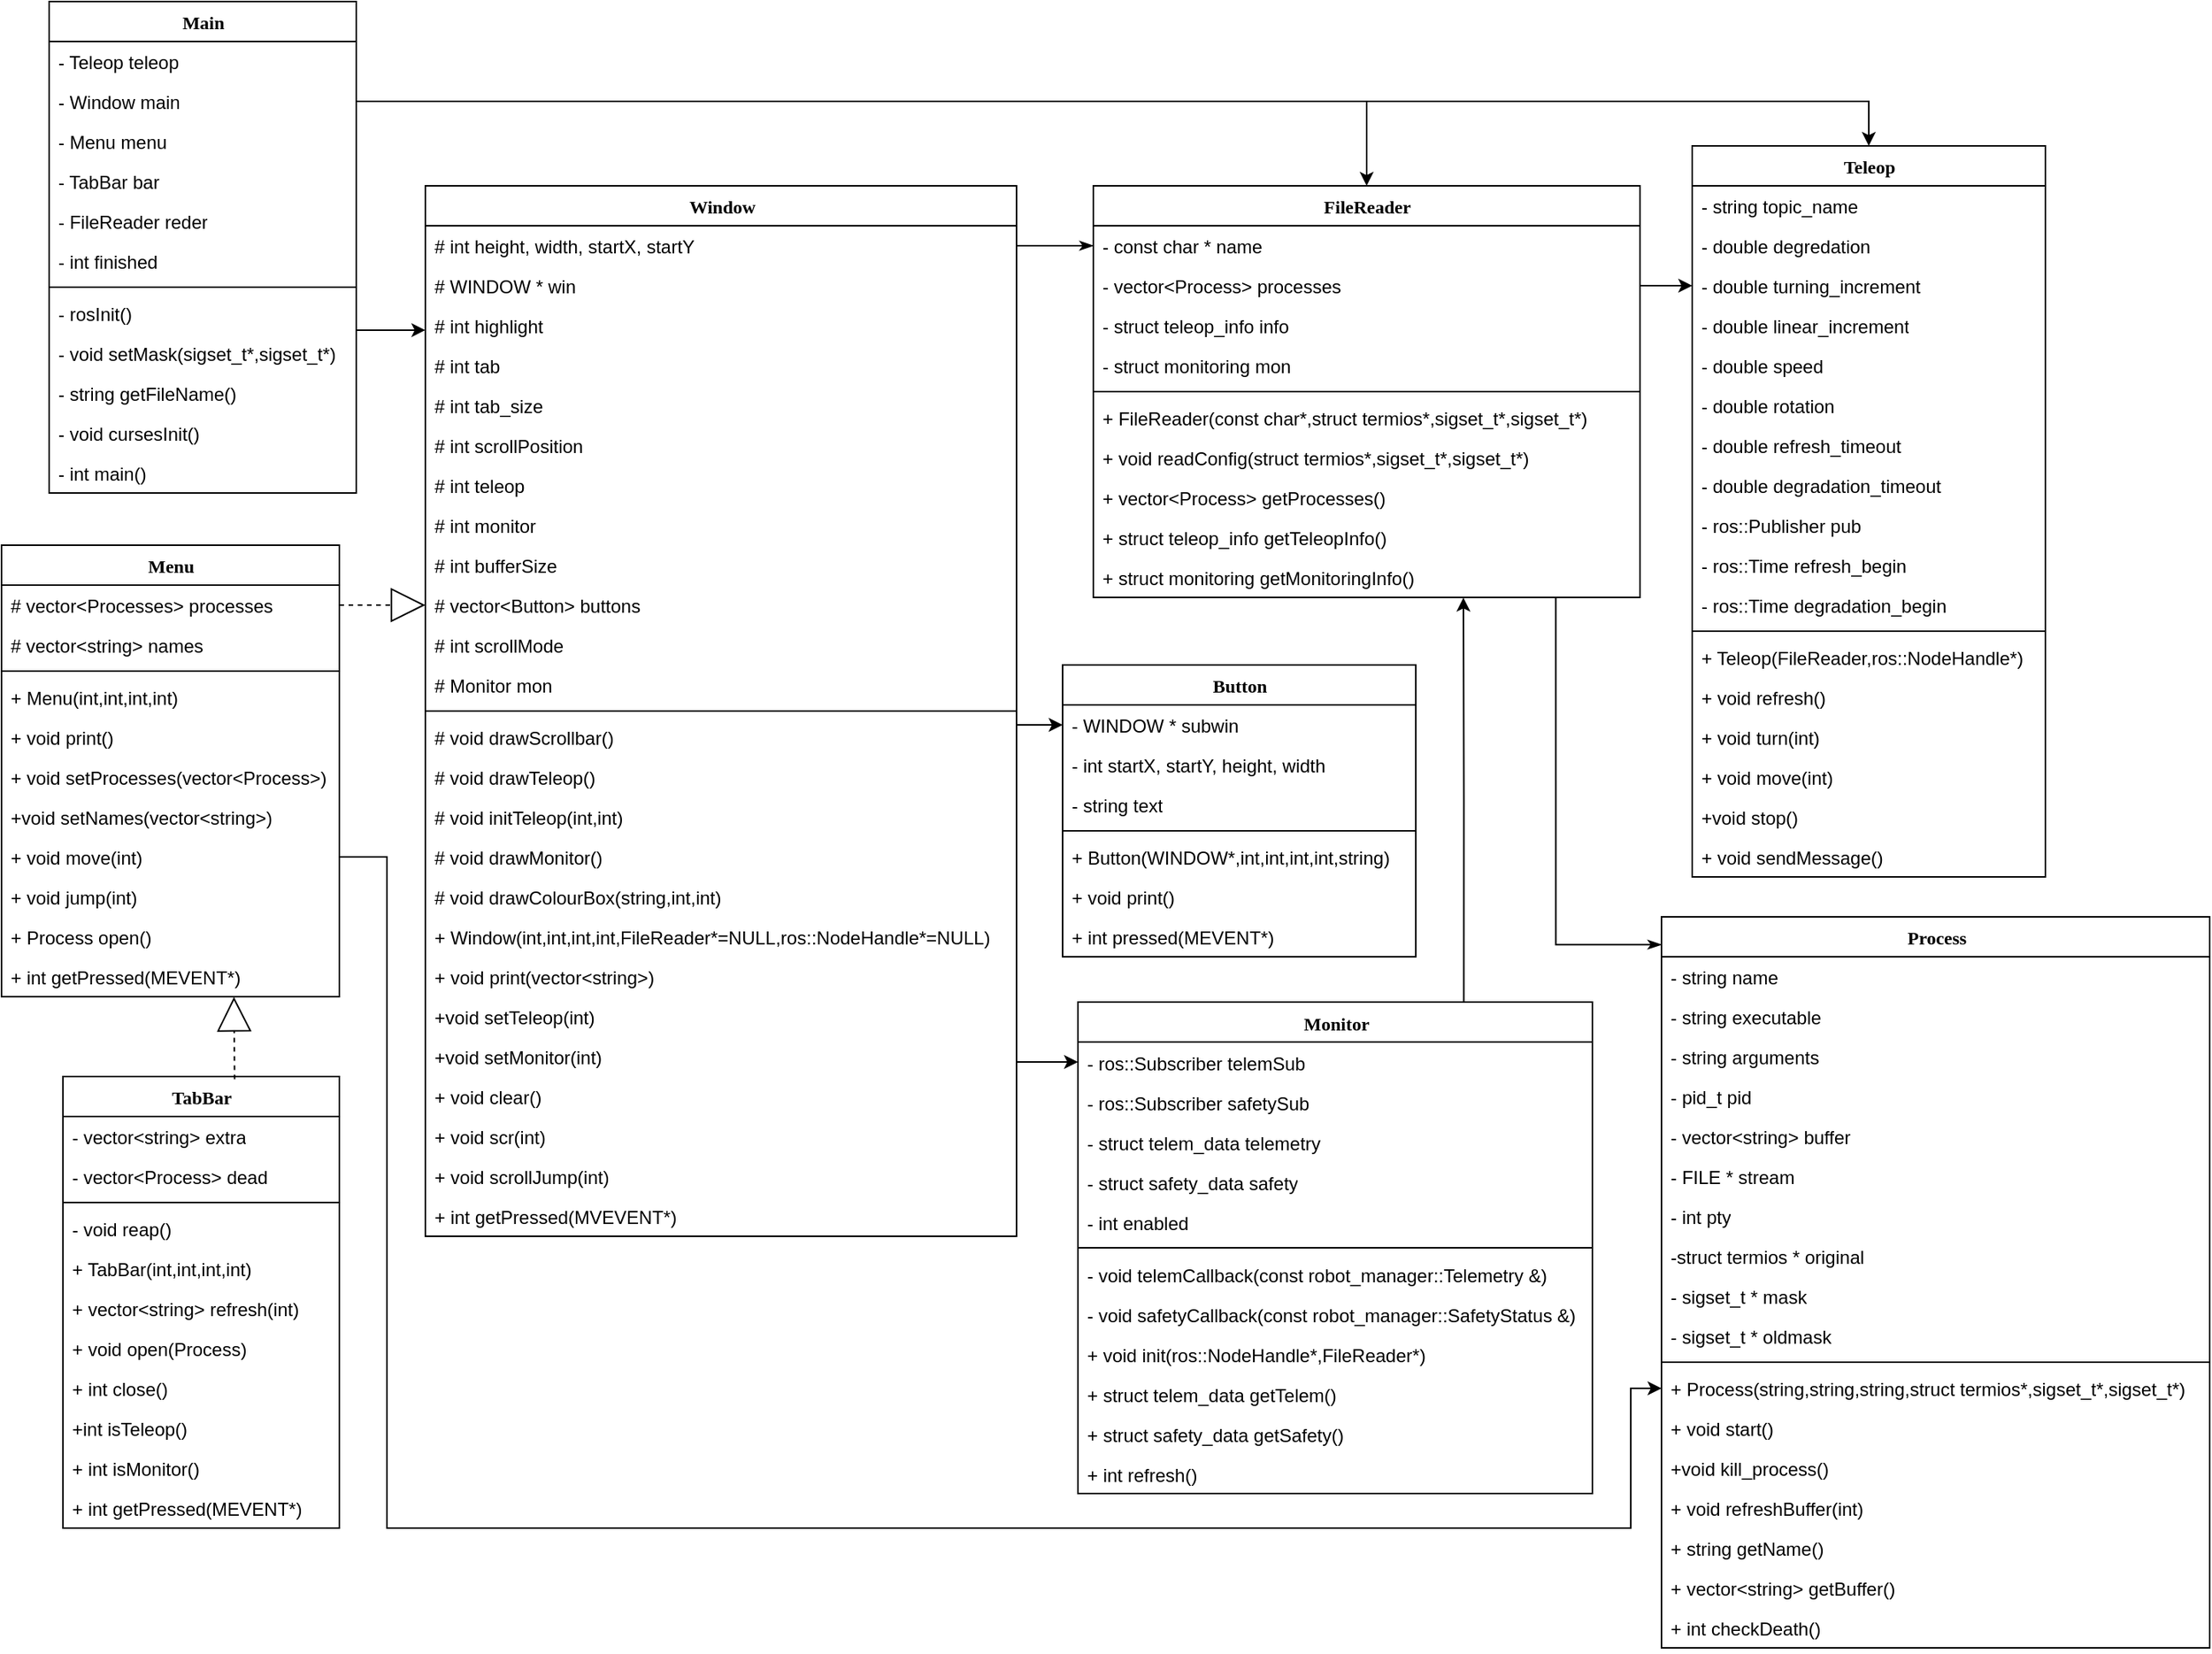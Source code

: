 <mxfile version="10.6.5" type="device"><diagram name="Page-1" id="6133507b-19e7-1e82-6fc7-422aa6c4b21f"><mxGraphModel dx="3369" dy="2707" grid="1" gridSize="10" guides="1" tooltips="1" connect="1" arrows="1" fold="1" page="1" pageScale="1" pageWidth="1100" pageHeight="850" background="#ffffff" math="0" shadow="0"><root><mxCell id="0"/><mxCell id="1" parent="0"/><mxCell id="235556782a83e6d0-1" value="Menu" style="swimlane;html=1;fontStyle=1;align=center;verticalAlign=top;childLayout=stackLayout;horizontal=1;startSize=26;horizontalStack=0;resizeParent=1;resizeLast=0;collapsible=1;marginBottom=0;swimlaneFillColor=#ffffff;rounded=0;shadow=0;comic=0;labelBackgroundColor=none;strokeColor=#000000;strokeWidth=1;fillColor=none;fontFamily=Verdana;fontSize=12;fontColor=#000000;" parent="1" vertex="1"><mxGeometry x="679" y="-170" width="220" height="294" as="geometry"/></mxCell><mxCell id="235556782a83e6d0-2" value="# vector&amp;lt;Processes&amp;gt; processes" style="text;html=1;strokeColor=none;fillColor=none;align=left;verticalAlign=top;spacingLeft=4;spacingRight=4;whiteSpace=wrap;overflow=hidden;rotatable=0;points=[[0,0.5],[1,0.5]];portConstraint=eastwest;" parent="235556782a83e6d0-1" vertex="1"><mxGeometry y="26" width="220" height="26" as="geometry"/></mxCell><mxCell id="235556782a83e6d0-3" value="# vector&amp;lt;string&amp;gt; names" style="text;html=1;strokeColor=none;fillColor=none;align=left;verticalAlign=top;spacingLeft=4;spacingRight=4;whiteSpace=wrap;overflow=hidden;rotatable=0;points=[[0,0.5],[1,0.5]];portConstraint=eastwest;" parent="235556782a83e6d0-1" vertex="1"><mxGeometry y="52" width="220" height="26" as="geometry"/></mxCell><mxCell id="235556782a83e6d0-6" value="" style="line;html=1;strokeWidth=1;fillColor=none;align=left;verticalAlign=middle;spacingTop=-1;spacingLeft=3;spacingRight=3;rotatable=0;labelPosition=right;points=[];portConstraint=eastwest;" parent="235556782a83e6d0-1" vertex="1"><mxGeometry y="78" width="220" height="8" as="geometry"/></mxCell><mxCell id="235556782a83e6d0-7" value="+ Menu(int,int,int,int)" style="text;html=1;strokeColor=none;fillColor=none;align=left;verticalAlign=top;spacingLeft=4;spacingRight=4;whiteSpace=wrap;overflow=hidden;rotatable=0;points=[[0,0.5],[1,0.5]];portConstraint=eastwest;" parent="235556782a83e6d0-1" vertex="1"><mxGeometry y="86" width="220" height="26" as="geometry"/></mxCell><mxCell id="ycIocA1-ravT00Jp7nhV-65" value="+ void print()" style="text;html=1;strokeColor=none;fillColor=none;align=left;verticalAlign=top;spacingLeft=4;spacingRight=4;whiteSpace=wrap;overflow=hidden;rotatable=0;points=[[0,0.5],[1,0.5]];portConstraint=eastwest;" parent="235556782a83e6d0-1" vertex="1"><mxGeometry y="112" width="220" height="26" as="geometry"/></mxCell><mxCell id="ycIocA1-ravT00Jp7nhV-66" value="+ void setProcesses(vector&amp;lt;Process&amp;gt;)" style="text;html=1;strokeColor=none;fillColor=none;align=left;verticalAlign=top;spacingLeft=4;spacingRight=4;whiteSpace=wrap;overflow=hidden;rotatable=0;points=[[0,0.5],[1,0.5]];portConstraint=eastwest;" parent="235556782a83e6d0-1" vertex="1"><mxGeometry y="138" width="220" height="26" as="geometry"/></mxCell><mxCell id="ycIocA1-ravT00Jp7nhV-67" value="+void setNames(vector&amp;lt;string&amp;gt;)" style="text;html=1;strokeColor=none;fillColor=none;align=left;verticalAlign=top;spacingLeft=4;spacingRight=4;whiteSpace=wrap;overflow=hidden;rotatable=0;points=[[0,0.5],[1,0.5]];portConstraint=eastwest;" parent="235556782a83e6d0-1" vertex="1"><mxGeometry y="164" width="220" height="26" as="geometry"/></mxCell><mxCell id="ycIocA1-ravT00Jp7nhV-68" value="+ void move(int)" style="text;html=1;strokeColor=none;fillColor=none;align=left;verticalAlign=top;spacingLeft=4;spacingRight=4;whiteSpace=wrap;overflow=hidden;rotatable=0;points=[[0,0.5],[1,0.5]];portConstraint=eastwest;" parent="235556782a83e6d0-1" vertex="1"><mxGeometry y="190" width="220" height="26" as="geometry"/></mxCell><mxCell id="ycIocA1-ravT00Jp7nhV-71" value="+ void jump(int)" style="text;html=1;strokeColor=none;fillColor=none;align=left;verticalAlign=top;spacingLeft=4;spacingRight=4;whiteSpace=wrap;overflow=hidden;rotatable=0;points=[[0,0.5],[1,0.5]];portConstraint=eastwest;" parent="235556782a83e6d0-1" vertex="1"><mxGeometry y="216" width="220" height="26" as="geometry"/></mxCell><mxCell id="ycIocA1-ravT00Jp7nhV-70" value="+ Process open()" style="text;html=1;strokeColor=none;fillColor=none;align=left;verticalAlign=top;spacingLeft=4;spacingRight=4;whiteSpace=wrap;overflow=hidden;rotatable=0;points=[[0,0.5],[1,0.5]];portConstraint=eastwest;" parent="235556782a83e6d0-1" vertex="1"><mxGeometry y="242" width="220" height="26" as="geometry"/></mxCell><mxCell id="ycIocA1-ravT00Jp7nhV-69" value="+ int getPressed(MEVENT*)" style="text;html=1;strokeColor=none;fillColor=none;align=left;verticalAlign=top;spacingLeft=4;spacingRight=4;whiteSpace=wrap;overflow=hidden;rotatable=0;points=[[0,0.5],[1,0.5]];portConstraint=eastwest;" parent="235556782a83e6d0-1" vertex="1"><mxGeometry y="268" width="220" height="26" as="geometry"/></mxCell><mxCell id="78961159f06e98e8-43" value="Main" style="swimlane;html=1;fontStyle=1;align=center;verticalAlign=top;childLayout=stackLayout;horizontal=1;startSize=26;horizontalStack=0;resizeParent=1;resizeLast=0;collapsible=1;marginBottom=0;swimlaneFillColor=#ffffff;rounded=0;shadow=0;comic=0;labelBackgroundColor=none;strokeColor=#000000;strokeWidth=1;fillColor=none;fontFamily=Verdana;fontSize=12;fontColor=#000000;" parent="1" vertex="1"><mxGeometry x="710" y="-524" width="200" height="320" as="geometry"/></mxCell><mxCell id="78961159f06e98e8-44" value="- Teleop teleop" style="text;html=1;strokeColor=none;fillColor=none;align=left;verticalAlign=top;spacingLeft=4;spacingRight=4;whiteSpace=wrap;overflow=hidden;rotatable=0;points=[[0,0.5],[1,0.5]];portConstraint=eastwest;" parent="78961159f06e98e8-43" vertex="1"><mxGeometry y="26" width="200" height="26" as="geometry"/></mxCell><mxCell id="78961159f06e98e8-45" value="- Window main" style="text;html=1;strokeColor=none;fillColor=none;align=left;verticalAlign=top;spacingLeft=4;spacingRight=4;whiteSpace=wrap;overflow=hidden;rotatable=0;points=[[0,0.5],[1,0.5]];portConstraint=eastwest;" parent="78961159f06e98e8-43" vertex="1"><mxGeometry y="52" width="200" height="26" as="geometry"/></mxCell><mxCell id="ycIocA1-ravT00Jp7nhV-9" value="- Menu menu" style="text;html=1;strokeColor=none;fillColor=none;align=left;verticalAlign=top;spacingLeft=4;spacingRight=4;whiteSpace=wrap;overflow=hidden;rotatable=0;points=[[0,0.5],[1,0.5]];portConstraint=eastwest;" parent="78961159f06e98e8-43" vertex="1"><mxGeometry y="78" width="200" height="26" as="geometry"/></mxCell><mxCell id="ycIocA1-ravT00Jp7nhV-10" value="- TabBar bar" style="text;html=1;strokeColor=none;fillColor=none;align=left;verticalAlign=top;spacingLeft=4;spacingRight=4;whiteSpace=wrap;overflow=hidden;rotatable=0;points=[[0,0.5],[1,0.5]];portConstraint=eastwest;" parent="78961159f06e98e8-43" vertex="1"><mxGeometry y="104" width="200" height="26" as="geometry"/></mxCell><mxCell id="ycIocA1-ravT00Jp7nhV-11" value="- FileReader reder" style="text;html=1;strokeColor=none;fillColor=none;align=left;verticalAlign=top;spacingLeft=4;spacingRight=4;whiteSpace=wrap;overflow=hidden;rotatable=0;points=[[0,0.5],[1,0.5]];portConstraint=eastwest;" parent="78961159f06e98e8-43" vertex="1"><mxGeometry y="130" width="200" height="26" as="geometry"/></mxCell><mxCell id="ycIocA1-ravT00Jp7nhV-12" value="- int finished" style="text;html=1;strokeColor=none;fillColor=none;align=left;verticalAlign=top;spacingLeft=4;spacingRight=4;whiteSpace=wrap;overflow=hidden;rotatable=0;points=[[0,0.5],[1,0.5]];portConstraint=eastwest;" parent="78961159f06e98e8-43" vertex="1"><mxGeometry y="156" width="200" height="26" as="geometry"/></mxCell><mxCell id="78961159f06e98e8-51" value="" style="line;html=1;strokeWidth=1;fillColor=none;align=left;verticalAlign=middle;spacingTop=-1;spacingLeft=3;spacingRight=3;rotatable=0;labelPosition=right;points=[];portConstraint=eastwest;" parent="78961159f06e98e8-43" vertex="1"><mxGeometry y="182" width="200" height="8" as="geometry"/></mxCell><mxCell id="b94bc138ca980ef-2" value="- rosInit()" style="text;html=1;strokeColor=none;fillColor=none;align=left;verticalAlign=top;spacingLeft=4;spacingRight=4;whiteSpace=wrap;overflow=hidden;rotatable=0;points=[[0,0.5],[1,0.5]];portConstraint=eastwest;" parent="78961159f06e98e8-43" vertex="1"><mxGeometry y="190" width="200" height="26" as="geometry"/></mxCell><mxCell id="vT7kuisCsn_kwsXyhSbb-25" value="- void setMask(sigset_t*,sigset_t*)" style="text;html=1;strokeColor=none;fillColor=none;align=left;verticalAlign=top;spacingLeft=4;spacingRight=4;whiteSpace=wrap;overflow=hidden;rotatable=0;points=[[0,0.5],[1,0.5]];portConstraint=eastwest;" vertex="1" parent="78961159f06e98e8-43"><mxGeometry y="216" width="200" height="26" as="geometry"/></mxCell><mxCell id="vT7kuisCsn_kwsXyhSbb-26" value="- string getFileName()" style="text;html=1;strokeColor=none;fillColor=none;align=left;verticalAlign=top;spacingLeft=4;spacingRight=4;whiteSpace=wrap;overflow=hidden;rotatable=0;points=[[0,0.5],[1,0.5]];portConstraint=eastwest;" vertex="1" parent="78961159f06e98e8-43"><mxGeometry y="242" width="200" height="26" as="geometry"/></mxCell><mxCell id="vT7kuisCsn_kwsXyhSbb-27" value="- void cursesInit()" style="text;html=1;strokeColor=none;fillColor=none;align=left;verticalAlign=top;spacingLeft=4;spacingRight=4;whiteSpace=wrap;overflow=hidden;rotatable=0;points=[[0,0.5],[1,0.5]];portConstraint=eastwest;" vertex="1" parent="78961159f06e98e8-43"><mxGeometry y="268" width="200" height="26" as="geometry"/></mxCell><mxCell id="vT7kuisCsn_kwsXyhSbb-28" value="- int main()" style="text;html=1;strokeColor=none;fillColor=none;align=left;verticalAlign=top;spacingLeft=4;spacingRight=4;whiteSpace=wrap;overflow=hidden;rotatable=0;points=[[0,0.5],[1,0.5]];portConstraint=eastwest;" vertex="1" parent="78961159f06e98e8-43"><mxGeometry y="294" width="200" height="26" as="geometry"/></mxCell><mxCell id="ycIocA1-ravT00Jp7nhV-1" value="Window" style="swimlane;html=1;fontStyle=1;align=center;verticalAlign=top;childLayout=stackLayout;horizontal=1;startSize=26;horizontalStack=0;resizeParent=1;resizeLast=0;collapsible=1;marginBottom=0;swimlaneFillColor=#ffffff;rounded=0;shadow=0;comic=0;labelBackgroundColor=none;strokeColor=#000000;strokeWidth=1;fillColor=none;fontFamily=Verdana;fontSize=12;fontColor=#000000;" parent="1" vertex="1"><mxGeometry x="955" y="-404" width="385" height="684" as="geometry"/></mxCell><mxCell id="ycIocA1-ravT00Jp7nhV-2" value="# int height, width, startX, startY" style="text;html=1;strokeColor=none;fillColor=none;align=left;verticalAlign=top;spacingLeft=4;spacingRight=4;whiteSpace=wrap;overflow=hidden;rotatable=0;points=[[0,0.5],[1,0.5]];portConstraint=eastwest;" parent="ycIocA1-ravT00Jp7nhV-1" vertex="1"><mxGeometry y="26" width="385" height="26" as="geometry"/></mxCell><mxCell id="ycIocA1-ravT00Jp7nhV-3" value="# WINDOW * win" style="text;html=1;strokeColor=none;fillColor=none;align=left;verticalAlign=top;spacingLeft=4;spacingRight=4;whiteSpace=wrap;overflow=hidden;rotatable=0;points=[[0,0.5],[1,0.5]];portConstraint=eastwest;" parent="ycIocA1-ravT00Jp7nhV-1" vertex="1"><mxGeometry y="52" width="385" height="26" as="geometry"/></mxCell><mxCell id="ycIocA1-ravT00Jp7nhV-37" value="# int highlight" style="text;html=1;strokeColor=none;fillColor=none;align=left;verticalAlign=top;spacingLeft=4;spacingRight=4;whiteSpace=wrap;overflow=hidden;rotatable=0;points=[[0,0.5],[1,0.5]];portConstraint=eastwest;" parent="ycIocA1-ravT00Jp7nhV-1" vertex="1"><mxGeometry y="78" width="385" height="26" as="geometry"/></mxCell><mxCell id="ycIocA1-ravT00Jp7nhV-38" value="# int tab" style="text;html=1;strokeColor=none;fillColor=none;align=left;verticalAlign=top;spacingLeft=4;spacingRight=4;whiteSpace=wrap;overflow=hidden;rotatable=0;points=[[0,0.5],[1,0.5]];portConstraint=eastwest;" parent="ycIocA1-ravT00Jp7nhV-1" vertex="1"><mxGeometry y="104" width="385" height="26" as="geometry"/></mxCell><mxCell id="ycIocA1-ravT00Jp7nhV-39" value="# int tab_size" style="text;html=1;strokeColor=none;fillColor=none;align=left;verticalAlign=top;spacingLeft=4;spacingRight=4;whiteSpace=wrap;overflow=hidden;rotatable=0;points=[[0,0.5],[1,0.5]];portConstraint=eastwest;" parent="ycIocA1-ravT00Jp7nhV-1" vertex="1"><mxGeometry y="130" width="385" height="26" as="geometry"/></mxCell><mxCell id="ycIocA1-ravT00Jp7nhV-40" value="# int scrollPosition" style="text;html=1;strokeColor=none;fillColor=none;align=left;verticalAlign=top;spacingLeft=4;spacingRight=4;whiteSpace=wrap;overflow=hidden;rotatable=0;points=[[0,0.5],[1,0.5]];portConstraint=eastwest;" parent="ycIocA1-ravT00Jp7nhV-1" vertex="1"><mxGeometry y="156" width="385" height="26" as="geometry"/></mxCell><mxCell id="vT7kuisCsn_kwsXyhSbb-41" value="# int teleop" style="text;html=1;strokeColor=none;fillColor=none;align=left;verticalAlign=top;spacingLeft=4;spacingRight=4;whiteSpace=wrap;overflow=hidden;rotatable=0;points=[[0,0.5],[1,0.5]];portConstraint=eastwest;" vertex="1" parent="ycIocA1-ravT00Jp7nhV-1"><mxGeometry y="182" width="385" height="26" as="geometry"/></mxCell><mxCell id="vT7kuisCsn_kwsXyhSbb-40" value="# int monitor" style="text;html=1;strokeColor=none;fillColor=none;align=left;verticalAlign=top;spacingLeft=4;spacingRight=4;whiteSpace=wrap;overflow=hidden;rotatable=0;points=[[0,0.5],[1,0.5]];portConstraint=eastwest;" vertex="1" parent="ycIocA1-ravT00Jp7nhV-1"><mxGeometry y="208" width="385" height="26" as="geometry"/></mxCell><mxCell id="ycIocA1-ravT00Jp7nhV-41" value="# int bufferSize" style="text;html=1;strokeColor=none;fillColor=none;align=left;verticalAlign=top;spacingLeft=4;spacingRight=4;whiteSpace=wrap;overflow=hidden;rotatable=0;points=[[0,0.5],[1,0.5]];portConstraint=eastwest;" parent="ycIocA1-ravT00Jp7nhV-1" vertex="1"><mxGeometry y="234" width="385" height="26" as="geometry"/></mxCell><mxCell id="ycIocA1-ravT00Jp7nhV-43" value="# vector&amp;lt;Button&amp;gt; buttons" style="text;html=1;strokeColor=none;fillColor=none;align=left;verticalAlign=top;spacingLeft=4;spacingRight=4;whiteSpace=wrap;overflow=hidden;rotatable=0;points=[[0,0.5],[1,0.5]];portConstraint=eastwest;" parent="ycIocA1-ravT00Jp7nhV-1" vertex="1"><mxGeometry y="260" width="385" height="26" as="geometry"/></mxCell><mxCell id="ycIocA1-ravT00Jp7nhV-44" value="# int scrollMode" style="text;html=1;strokeColor=none;fillColor=none;align=left;verticalAlign=top;spacingLeft=4;spacingRight=4;whiteSpace=wrap;overflow=hidden;rotatable=0;points=[[0,0.5],[1,0.5]];portConstraint=eastwest;" parent="ycIocA1-ravT00Jp7nhV-1" vertex="1"><mxGeometry y="286" width="385" height="26" as="geometry"/></mxCell><mxCell id="vT7kuisCsn_kwsXyhSbb-42" value="# Monitor mon" style="text;html=1;strokeColor=none;fillColor=none;align=left;verticalAlign=top;spacingLeft=4;spacingRight=4;whiteSpace=wrap;overflow=hidden;rotatable=0;points=[[0,0.5],[1,0.5]];portConstraint=eastwest;" vertex="1" parent="ycIocA1-ravT00Jp7nhV-1"><mxGeometry y="312" width="385" height="26" as="geometry"/></mxCell><mxCell id="ycIocA1-ravT00Jp7nhV-4" value="" style="line;html=1;strokeWidth=1;fillColor=none;align=left;verticalAlign=middle;spacingTop=-1;spacingLeft=3;spacingRight=3;rotatable=0;labelPosition=right;points=[];portConstraint=eastwest;" parent="ycIocA1-ravT00Jp7nhV-1" vertex="1"><mxGeometry y="338" width="385" height="8" as="geometry"/></mxCell><mxCell id="ycIocA1-ravT00Jp7nhV-5" value="# void drawScrollbar()" style="text;html=1;strokeColor=none;fillColor=none;align=left;verticalAlign=top;spacingLeft=4;spacingRight=4;whiteSpace=wrap;overflow=hidden;rotatable=0;points=[[0,0.5],[1,0.5]];portConstraint=eastwest;" parent="ycIocA1-ravT00Jp7nhV-1" vertex="1"><mxGeometry y="346" width="385" height="26" as="geometry"/></mxCell><mxCell id="ycIocA1-ravT00Jp7nhV-6" value="# void drawTeleop()" style="text;html=1;strokeColor=none;fillColor=none;align=left;verticalAlign=top;spacingLeft=4;spacingRight=4;whiteSpace=wrap;overflow=hidden;rotatable=0;points=[[0,0.5],[1,0.5]];portConstraint=eastwest;" parent="ycIocA1-ravT00Jp7nhV-1" vertex="1"><mxGeometry y="372" width="385" height="26" as="geometry"/></mxCell><mxCell id="ycIocA1-ravT00Jp7nhV-7" value="# void initTeleop(int,int)" style="text;html=1;strokeColor=none;fillColor=none;align=left;verticalAlign=top;spacingLeft=4;spacingRight=4;whiteSpace=wrap;overflow=hidden;rotatable=0;points=[[0,0.5],[1,0.5]];portConstraint=eastwest;" parent="ycIocA1-ravT00Jp7nhV-1" vertex="1"><mxGeometry y="398" width="385" height="26" as="geometry"/></mxCell><mxCell id="vT7kuisCsn_kwsXyhSbb-44" value="# void drawMonitor()" style="text;html=1;strokeColor=none;fillColor=none;align=left;verticalAlign=top;spacingLeft=4;spacingRight=4;whiteSpace=wrap;overflow=hidden;rotatable=0;points=[[0,0.5],[1,0.5]];portConstraint=eastwest;" vertex="1" parent="ycIocA1-ravT00Jp7nhV-1"><mxGeometry y="424" width="385" height="26" as="geometry"/></mxCell><mxCell id="vT7kuisCsn_kwsXyhSbb-43" value="# void drawColourBox(string,int,int)" style="text;html=1;strokeColor=none;fillColor=none;align=left;verticalAlign=top;spacingLeft=4;spacingRight=4;whiteSpace=wrap;overflow=hidden;rotatable=0;points=[[0,0.5],[1,0.5]];portConstraint=eastwest;" vertex="1" parent="ycIocA1-ravT00Jp7nhV-1"><mxGeometry y="450" width="385" height="26" as="geometry"/></mxCell><mxCell id="ycIocA1-ravT00Jp7nhV-47" value="+ Window(int,int,int,int,FileReader*=NULL,ros::NodeHandle*=NULL)" style="text;html=1;strokeColor=none;fillColor=none;align=left;verticalAlign=top;spacingLeft=4;spacingRight=4;whiteSpace=wrap;overflow=hidden;rotatable=0;points=[[0,0.5],[1,0.5]];portConstraint=eastwest;" parent="ycIocA1-ravT00Jp7nhV-1" vertex="1"><mxGeometry y="476" width="385" height="26" as="geometry"/></mxCell><mxCell id="ycIocA1-ravT00Jp7nhV-48" value="+ void print(vector&amp;lt;string&amp;gt;)" style="text;html=1;strokeColor=none;fillColor=none;align=left;verticalAlign=top;spacingLeft=4;spacingRight=4;whiteSpace=wrap;overflow=hidden;rotatable=0;points=[[0,0.5],[1,0.5]];portConstraint=eastwest;" parent="ycIocA1-ravT00Jp7nhV-1" vertex="1"><mxGeometry y="502" width="385" height="26" as="geometry"/></mxCell><mxCell id="ycIocA1-ravT00Jp7nhV-49" value="+void setTeleop(int)" style="text;html=1;strokeColor=none;fillColor=none;align=left;verticalAlign=top;spacingLeft=4;spacingRight=4;whiteSpace=wrap;overflow=hidden;rotatable=0;points=[[0,0.5],[1,0.5]];portConstraint=eastwest;" parent="ycIocA1-ravT00Jp7nhV-1" vertex="1"><mxGeometry y="528" width="385" height="26" as="geometry"/></mxCell><mxCell id="vT7kuisCsn_kwsXyhSbb-50" value="+void setMonitor(int)" style="text;html=1;strokeColor=none;fillColor=none;align=left;verticalAlign=top;spacingLeft=4;spacingRight=4;whiteSpace=wrap;overflow=hidden;rotatable=0;points=[[0,0.5],[1,0.5]];portConstraint=eastwest;" vertex="1" parent="ycIocA1-ravT00Jp7nhV-1"><mxGeometry y="554" width="385" height="26" as="geometry"/></mxCell><mxCell id="ycIocA1-ravT00Jp7nhV-50" value="+ void clear()" style="text;html=1;strokeColor=none;fillColor=none;align=left;verticalAlign=top;spacingLeft=4;spacingRight=4;whiteSpace=wrap;overflow=hidden;rotatable=0;points=[[0,0.5],[1,0.5]];portConstraint=eastwest;" parent="ycIocA1-ravT00Jp7nhV-1" vertex="1"><mxGeometry y="580" width="385" height="26" as="geometry"/></mxCell><mxCell id="ycIocA1-ravT00Jp7nhV-51" value="+ void scr(int)" style="text;html=1;strokeColor=none;fillColor=none;align=left;verticalAlign=top;spacingLeft=4;spacingRight=4;whiteSpace=wrap;overflow=hidden;rotatable=0;points=[[0,0.5],[1,0.5]];portConstraint=eastwest;" parent="ycIocA1-ravT00Jp7nhV-1" vertex="1"><mxGeometry y="606" width="385" height="26" as="geometry"/></mxCell><mxCell id="ycIocA1-ravT00Jp7nhV-53" value="+ void scrollJump(int)" style="text;html=1;strokeColor=none;fillColor=none;align=left;verticalAlign=top;spacingLeft=4;spacingRight=4;whiteSpace=wrap;overflow=hidden;rotatable=0;points=[[0,0.5],[1,0.5]];portConstraint=eastwest;" parent="ycIocA1-ravT00Jp7nhV-1" vertex="1"><mxGeometry y="632" width="385" height="26" as="geometry"/></mxCell><mxCell id="ycIocA1-ravT00Jp7nhV-54" value="+ int getPressed(MVEVENT*)" style="text;html=1;strokeColor=none;fillColor=none;align=left;verticalAlign=top;spacingLeft=4;spacingRight=4;whiteSpace=wrap;overflow=hidden;rotatable=0;points=[[0,0.5],[1,0.5]];portConstraint=eastwest;" parent="ycIocA1-ravT00Jp7nhV-1" vertex="1"><mxGeometry y="658" width="385" height="26" as="geometry"/></mxCell><mxCell id="78961159f06e98e8-82" value="FileReader" style="swimlane;html=1;fontStyle=1;align=center;verticalAlign=top;childLayout=stackLayout;horizontal=1;startSize=26;horizontalStack=0;resizeParent=1;resizeLast=0;collapsible=1;marginBottom=0;swimlaneFillColor=#ffffff;rounded=0;shadow=0;comic=0;labelBackgroundColor=none;strokeColor=#000000;strokeWidth=1;fillColor=none;fontFamily=Verdana;fontSize=12;fontColor=#000000;" parent="1" vertex="1"><mxGeometry x="1390" y="-404" width="356" height="268" as="geometry"/></mxCell><mxCell id="78961159f06e98e8-84" value="- const char * name" style="text;html=1;strokeColor=none;fillColor=none;align=left;verticalAlign=top;spacingLeft=4;spacingRight=4;whiteSpace=wrap;overflow=hidden;rotatable=0;points=[[0,0.5],[1,0.5]];portConstraint=eastwest;" parent="78961159f06e98e8-82" vertex="1"><mxGeometry y="26" width="356" height="26" as="geometry"/></mxCell><mxCell id="78961159f06e98e8-89" value="- vector&amp;lt;Process&amp;gt; processes" style="text;html=1;strokeColor=none;fillColor=none;align=left;verticalAlign=top;spacingLeft=4;spacingRight=4;whiteSpace=wrap;overflow=hidden;rotatable=0;points=[[0,0.5],[1,0.5]];portConstraint=eastwest;" parent="78961159f06e98e8-82" vertex="1"><mxGeometry y="52" width="356" height="26" as="geometry"/></mxCell><mxCell id="ycIocA1-ravT00Jp7nhV-153" value="- struct teleop_info info" style="text;html=1;strokeColor=none;fillColor=none;align=left;verticalAlign=top;spacingLeft=4;spacingRight=4;whiteSpace=wrap;overflow=hidden;rotatable=0;points=[[0,0.5],[1,0.5]];portConstraint=eastwest;" parent="78961159f06e98e8-82" vertex="1"><mxGeometry y="78" width="356" height="26" as="geometry"/></mxCell><mxCell id="vT7kuisCsn_kwsXyhSbb-53" value="- struct monitoring mon" style="text;html=1;strokeColor=none;fillColor=none;align=left;verticalAlign=top;spacingLeft=4;spacingRight=4;whiteSpace=wrap;overflow=hidden;rotatable=0;points=[[0,0.5],[1,0.5]];portConstraint=eastwest;" vertex="1" parent="78961159f06e98e8-82"><mxGeometry y="104" width="356" height="26" as="geometry"/></mxCell><mxCell id="78961159f06e98e8-90" value="" style="line;html=1;strokeWidth=1;fillColor=none;align=left;verticalAlign=middle;spacingTop=-1;spacingLeft=3;spacingRight=3;rotatable=0;labelPosition=right;points=[];portConstraint=eastwest;" parent="78961159f06e98e8-82" vertex="1"><mxGeometry y="130" width="356" height="8" as="geometry"/></mxCell><mxCell id="78961159f06e98e8-94" value="+ FileReader(const char*,struct termios*,sigset_t*,sigset_t*)" style="text;html=1;strokeColor=none;fillColor=none;align=left;verticalAlign=top;spacingLeft=4;spacingRight=4;whiteSpace=wrap;overflow=hidden;rotatable=0;points=[[0,0.5],[1,0.5]];portConstraint=eastwest;" parent="78961159f06e98e8-82" vertex="1"><mxGeometry y="138" width="356" height="26" as="geometry"/></mxCell><mxCell id="b94bc138ca980ef-4" value="+ void readConfig(struct termios*,sigset_t*,sigset_t*)" style="text;html=1;strokeColor=none;fillColor=none;align=left;verticalAlign=top;spacingLeft=4;spacingRight=4;whiteSpace=wrap;overflow=hidden;rotatable=0;points=[[0,0.5],[1,0.5]];portConstraint=eastwest;" parent="78961159f06e98e8-82" vertex="1"><mxGeometry y="164" width="356" height="26" as="geometry"/></mxCell><mxCell id="ycIocA1-ravT00Jp7nhV-162" value="+ vector&amp;lt;Process&amp;gt; getProcesses()" style="text;html=1;strokeColor=none;fillColor=none;align=left;verticalAlign=top;spacingLeft=4;spacingRight=4;whiteSpace=wrap;overflow=hidden;rotatable=0;points=[[0,0.5],[1,0.5]];portConstraint=eastwest;" parent="78961159f06e98e8-82" vertex="1"><mxGeometry y="190" width="356" height="26" as="geometry"/></mxCell><mxCell id="ycIocA1-ravT00Jp7nhV-163" value="+ struct teleop_info getTeleopInfo()" style="text;html=1;strokeColor=none;fillColor=none;align=left;verticalAlign=top;spacingLeft=4;spacingRight=4;whiteSpace=wrap;overflow=hidden;rotatable=0;points=[[0,0.5],[1,0.5]];portConstraint=eastwest;" parent="78961159f06e98e8-82" vertex="1"><mxGeometry y="216" width="356" height="26" as="geometry"/></mxCell><mxCell id="vT7kuisCsn_kwsXyhSbb-54" value="+ struct monitoring getMonitoringInfo()" style="text;html=1;strokeColor=none;fillColor=none;align=left;verticalAlign=top;spacingLeft=4;spacingRight=4;whiteSpace=wrap;overflow=hidden;rotatable=0;points=[[0,0.5],[1,0.5]];portConstraint=eastwest;" vertex="1" parent="78961159f06e98e8-82"><mxGeometry y="242" width="356" height="26" as="geometry"/></mxCell><mxCell id="78961159f06e98e8-95" value="Process" style="swimlane;html=1;fontStyle=1;align=center;verticalAlign=top;childLayout=stackLayout;horizontal=1;startSize=26;horizontalStack=0;resizeParent=1;resizeLast=0;collapsible=1;marginBottom=0;swimlaneFillColor=#ffffff;rounded=0;shadow=0;comic=0;labelBackgroundColor=none;strokeColor=#000000;strokeWidth=1;fillColor=none;fontFamily=Verdana;fontSize=12;fontColor=#000000;" parent="1" vertex="1"><mxGeometry x="1760" y="72" width="357" height="476" as="geometry"/></mxCell><mxCell id="78961159f06e98e8-96" value="- string name" style="text;html=1;strokeColor=none;fillColor=none;align=left;verticalAlign=top;spacingLeft=4;spacingRight=4;whiteSpace=wrap;overflow=hidden;rotatable=0;points=[[0,0.5],[1,0.5]];portConstraint=eastwest;" parent="78961159f06e98e8-95" vertex="1"><mxGeometry y="26" width="357" height="26" as="geometry"/></mxCell><mxCell id="78961159f06e98e8-102" value="- string executable" style="text;html=1;strokeColor=none;fillColor=none;align=left;verticalAlign=top;spacingLeft=4;spacingRight=4;whiteSpace=wrap;overflow=hidden;rotatable=0;points=[[0,0.5],[1,0.5]];portConstraint=eastwest;" parent="78961159f06e98e8-95" vertex="1"><mxGeometry y="52" width="357" height="26" as="geometry"/></mxCell><mxCell id="ycIocA1-ravT00Jp7nhV-166" value="- string arguments" style="text;html=1;strokeColor=none;fillColor=none;align=left;verticalAlign=top;spacingLeft=4;spacingRight=4;whiteSpace=wrap;overflow=hidden;rotatable=0;points=[[0,0.5],[1,0.5]];portConstraint=eastwest;" parent="78961159f06e98e8-95" vertex="1"><mxGeometry y="78" width="357" height="26" as="geometry"/></mxCell><mxCell id="ycIocA1-ravT00Jp7nhV-167" value="- pid_t pid" style="text;html=1;strokeColor=none;fillColor=none;align=left;verticalAlign=top;spacingLeft=4;spacingRight=4;whiteSpace=wrap;overflow=hidden;rotatable=0;points=[[0,0.5],[1,0.5]];portConstraint=eastwest;" parent="78961159f06e98e8-95" vertex="1"><mxGeometry y="104" width="357" height="26" as="geometry"/></mxCell><mxCell id="ycIocA1-ravT00Jp7nhV-168" value="- vector&amp;lt;string&amp;gt; buffer" style="text;html=1;strokeColor=none;fillColor=none;align=left;verticalAlign=top;spacingLeft=4;spacingRight=4;whiteSpace=wrap;overflow=hidden;rotatable=0;points=[[0,0.5],[1,0.5]];portConstraint=eastwest;" parent="78961159f06e98e8-95" vertex="1"><mxGeometry y="130" width="357" height="26" as="geometry"/></mxCell><mxCell id="ycIocA1-ravT00Jp7nhV-169" value="- FILE * stream" style="text;html=1;strokeColor=none;fillColor=none;align=left;verticalAlign=top;spacingLeft=4;spacingRight=4;whiteSpace=wrap;overflow=hidden;rotatable=0;points=[[0,0.5],[1,0.5]];portConstraint=eastwest;" parent="78961159f06e98e8-95" vertex="1"><mxGeometry y="156" width="357" height="26" as="geometry"/></mxCell><mxCell id="ycIocA1-ravT00Jp7nhV-170" value="- int pty" style="text;html=1;strokeColor=none;fillColor=none;align=left;verticalAlign=top;spacingLeft=4;spacingRight=4;whiteSpace=wrap;overflow=hidden;rotatable=0;points=[[0,0.5],[1,0.5]];portConstraint=eastwest;" parent="78961159f06e98e8-95" vertex="1"><mxGeometry y="182" width="357" height="26" as="geometry"/></mxCell><mxCell id="ycIocA1-ravT00Jp7nhV-172" value="-struct termios * original" style="text;html=1;strokeColor=none;fillColor=none;align=left;verticalAlign=top;spacingLeft=4;spacingRight=4;whiteSpace=wrap;overflow=hidden;rotatable=0;points=[[0,0.5],[1,0.5]];portConstraint=eastwest;" parent="78961159f06e98e8-95" vertex="1"><mxGeometry y="208" width="357" height="26" as="geometry"/></mxCell><mxCell id="ycIocA1-ravT00Jp7nhV-173" value="- sigset_t * mask" style="text;html=1;strokeColor=none;fillColor=none;align=left;verticalAlign=top;spacingLeft=4;spacingRight=4;whiteSpace=wrap;overflow=hidden;rotatable=0;points=[[0,0.5],[1,0.5]];portConstraint=eastwest;" parent="78961159f06e98e8-95" vertex="1"><mxGeometry y="234" width="357" height="26" as="geometry"/></mxCell><mxCell id="vT7kuisCsn_kwsXyhSbb-55" value="- sigset_t * oldmask" style="text;html=1;strokeColor=none;fillColor=none;align=left;verticalAlign=top;spacingLeft=4;spacingRight=4;whiteSpace=wrap;overflow=hidden;rotatable=0;points=[[0,0.5],[1,0.5]];portConstraint=eastwest;" vertex="1" parent="78961159f06e98e8-95"><mxGeometry y="260" width="357" height="26" as="geometry"/></mxCell><mxCell id="78961159f06e98e8-103" value="" style="line;html=1;strokeWidth=1;fillColor=none;align=left;verticalAlign=middle;spacingTop=-1;spacingLeft=3;spacingRight=3;rotatable=0;labelPosition=right;points=[];portConstraint=eastwest;" parent="78961159f06e98e8-95" vertex="1"><mxGeometry y="286" width="357" height="8" as="geometry"/></mxCell><mxCell id="78961159f06e98e8-104" value="+ Process(string,string,string,struct termios*,sigset_t*,sigset_t*)" style="text;html=1;strokeColor=none;fillColor=none;align=left;verticalAlign=top;spacingLeft=4;spacingRight=4;whiteSpace=wrap;overflow=hidden;rotatable=0;points=[[0,0.5],[1,0.5]];portConstraint=eastwest;" parent="78961159f06e98e8-95" vertex="1"><mxGeometry y="294" width="357" height="26" as="geometry"/></mxCell><mxCell id="b94bc138ca980ef-5" value="+ void start()" style="text;html=1;strokeColor=none;fillColor=none;align=left;verticalAlign=top;spacingLeft=4;spacingRight=4;whiteSpace=wrap;overflow=hidden;rotatable=0;points=[[0,0.5],[1,0.5]];portConstraint=eastwest;" parent="78961159f06e98e8-95" vertex="1"><mxGeometry y="320" width="357" height="26" as="geometry"/></mxCell><mxCell id="ycIocA1-ravT00Jp7nhV-174" value="+void kill_process()" style="text;html=1;strokeColor=none;fillColor=none;align=left;verticalAlign=top;spacingLeft=4;spacingRight=4;whiteSpace=wrap;overflow=hidden;rotatable=0;points=[[0,0.5],[1,0.5]];portConstraint=eastwest;" parent="78961159f06e98e8-95" vertex="1"><mxGeometry y="346" width="357" height="26" as="geometry"/></mxCell><mxCell id="ycIocA1-ravT00Jp7nhV-175" value="+ void refreshBuffer(int)" style="text;html=1;strokeColor=none;fillColor=none;align=left;verticalAlign=top;spacingLeft=4;spacingRight=4;whiteSpace=wrap;overflow=hidden;rotatable=0;points=[[0,0.5],[1,0.5]];portConstraint=eastwest;" parent="78961159f06e98e8-95" vertex="1"><mxGeometry y="372" width="357" height="26" as="geometry"/></mxCell><mxCell id="ycIocA1-ravT00Jp7nhV-176" value="+ string getName()" style="text;html=1;strokeColor=none;fillColor=none;align=left;verticalAlign=top;spacingLeft=4;spacingRight=4;whiteSpace=wrap;overflow=hidden;rotatable=0;points=[[0,0.5],[1,0.5]];portConstraint=eastwest;" parent="78961159f06e98e8-95" vertex="1"><mxGeometry y="398" width="357" height="26" as="geometry"/></mxCell><mxCell id="ycIocA1-ravT00Jp7nhV-177" value="+ vector&amp;lt;string&amp;gt; getBuffer()" style="text;html=1;strokeColor=none;fillColor=none;align=left;verticalAlign=top;spacingLeft=4;spacingRight=4;whiteSpace=wrap;overflow=hidden;rotatable=0;points=[[0,0.5],[1,0.5]];portConstraint=eastwest;" parent="78961159f06e98e8-95" vertex="1"><mxGeometry y="424" width="357" height="26" as="geometry"/></mxCell><mxCell id="vT7kuisCsn_kwsXyhSbb-56" value="+ int checkDeath()" style="text;html=1;strokeColor=none;fillColor=none;align=left;verticalAlign=top;spacingLeft=4;spacingRight=4;whiteSpace=wrap;overflow=hidden;rotatable=0;points=[[0,0.5],[1,0.5]];portConstraint=eastwest;" vertex="1" parent="78961159f06e98e8-95"><mxGeometry y="450" width="357" height="26" as="geometry"/></mxCell><mxCell id="78961159f06e98e8-108" value="TabBar" style="swimlane;html=1;fontStyle=1;align=center;verticalAlign=top;childLayout=stackLayout;horizontal=1;startSize=26;horizontalStack=0;resizeParent=1;resizeLast=0;collapsible=1;marginBottom=0;swimlaneFillColor=#ffffff;rounded=0;shadow=0;comic=0;labelBackgroundColor=none;strokeColor=#000000;strokeWidth=1;fillColor=none;fontFamily=Verdana;fontSize=12;fontColor=#000000;" parent="1" vertex="1"><mxGeometry x="719" y="176" width="180" height="294" as="geometry"/></mxCell><mxCell id="78961159f06e98e8-109" value="- vector&amp;lt;string&amp;gt; extra" style="text;html=1;strokeColor=none;fillColor=none;align=left;verticalAlign=top;spacingLeft=4;spacingRight=4;whiteSpace=wrap;overflow=hidden;rotatable=0;points=[[0,0.5],[1,0.5]];portConstraint=eastwest;" parent="78961159f06e98e8-108" vertex="1"><mxGeometry y="26" width="180" height="26" as="geometry"/></mxCell><mxCell id="vT7kuisCsn_kwsXyhSbb-51" value="- vector&amp;lt;Process&amp;gt; dead" style="text;html=1;strokeColor=none;fillColor=none;align=left;verticalAlign=top;spacingLeft=4;spacingRight=4;whiteSpace=wrap;overflow=hidden;rotatable=0;points=[[0,0.5],[1,0.5]];portConstraint=eastwest;" vertex="1" parent="78961159f06e98e8-108"><mxGeometry y="52" width="180" height="26" as="geometry"/></mxCell><mxCell id="78961159f06e98e8-116" value="" style="line;html=1;strokeWidth=1;fillColor=none;align=left;verticalAlign=middle;spacingTop=-1;spacingLeft=3;spacingRight=3;rotatable=0;labelPosition=right;points=[];portConstraint=eastwest;" parent="78961159f06e98e8-108" vertex="1"><mxGeometry y="78" width="180" height="8" as="geometry"/></mxCell><mxCell id="vT7kuisCsn_kwsXyhSbb-52" value="- void reap()" style="text;html=1;strokeColor=none;fillColor=none;align=left;verticalAlign=top;spacingLeft=4;spacingRight=4;whiteSpace=wrap;overflow=hidden;rotatable=0;points=[[0,0.5],[1,0.5]];portConstraint=eastwest;" vertex="1" parent="78961159f06e98e8-108"><mxGeometry y="86" width="180" height="26" as="geometry"/></mxCell><mxCell id="78961159f06e98e8-117" value="+ TabBar(int,int,int,int)" style="text;html=1;strokeColor=none;fillColor=none;align=left;verticalAlign=top;spacingLeft=4;spacingRight=4;whiteSpace=wrap;overflow=hidden;rotatable=0;points=[[0,0.5],[1,0.5]];portConstraint=eastwest;" parent="78961159f06e98e8-108" vertex="1"><mxGeometry y="112" width="180" height="26" as="geometry"/></mxCell><mxCell id="ycIocA1-ravT00Jp7nhV-137" value="+ vector&amp;lt;string&amp;gt; refresh(int)" style="text;html=1;strokeColor=none;fillColor=none;align=left;verticalAlign=top;spacingLeft=4;spacingRight=4;whiteSpace=wrap;overflow=hidden;rotatable=0;points=[[0,0.5],[1,0.5]];portConstraint=eastwest;" parent="78961159f06e98e8-108" vertex="1"><mxGeometry y="138" width="180" height="26" as="geometry"/></mxCell><mxCell id="ycIocA1-ravT00Jp7nhV-138" value="+ void open(Process)" style="text;html=1;strokeColor=none;fillColor=none;align=left;verticalAlign=top;spacingLeft=4;spacingRight=4;whiteSpace=wrap;overflow=hidden;rotatable=0;points=[[0,0.5],[1,0.5]];portConstraint=eastwest;" parent="78961159f06e98e8-108" vertex="1"><mxGeometry y="164" width="180" height="26" as="geometry"/></mxCell><mxCell id="ycIocA1-ravT00Jp7nhV-139" value="+ int close()" style="text;html=1;strokeColor=none;fillColor=none;align=left;verticalAlign=top;spacingLeft=4;spacingRight=4;whiteSpace=wrap;overflow=hidden;rotatable=0;points=[[0,0.5],[1,0.5]];portConstraint=eastwest;" parent="78961159f06e98e8-108" vertex="1"><mxGeometry y="190" width="180" height="26" as="geometry"/></mxCell><mxCell id="ycIocA1-ravT00Jp7nhV-140" value="+int isTeleop()" style="text;html=1;strokeColor=none;fillColor=none;align=left;verticalAlign=top;spacingLeft=4;spacingRight=4;whiteSpace=wrap;overflow=hidden;rotatable=0;points=[[0,0.5],[1,0.5]];portConstraint=eastwest;" parent="78961159f06e98e8-108" vertex="1"><mxGeometry y="216" width="180" height="26" as="geometry"/></mxCell><mxCell id="ycIocA1-ravT00Jp7nhV-141" value="+ int isMonitor()" style="text;html=1;strokeColor=none;fillColor=none;align=left;verticalAlign=top;spacingLeft=4;spacingRight=4;whiteSpace=wrap;overflow=hidden;rotatable=0;points=[[0,0.5],[1,0.5]];portConstraint=eastwest;" parent="78961159f06e98e8-108" vertex="1"><mxGeometry y="242" width="180" height="26" as="geometry"/></mxCell><mxCell id="ycIocA1-ravT00Jp7nhV-142" value="+ int getPressed(MEVENT*)" style="text;html=1;strokeColor=none;fillColor=none;align=left;verticalAlign=top;spacingLeft=4;spacingRight=4;whiteSpace=wrap;overflow=hidden;rotatable=0;points=[[0,0.5],[1,0.5]];portConstraint=eastwest;" parent="78961159f06e98e8-108" vertex="1"><mxGeometry y="268" width="180" height="26" as="geometry"/></mxCell><mxCell id="ycIocA1-ravT00Jp7nhV-64" value="" style="endArrow=block;dashed=1;html=1;exitX=1;exitY=0.5;exitDx=0;exitDy=0;endFill=0;strokeWidth=1;endSize=20;entryX=0;entryY=0.5;entryDx=0;entryDy=0;" parent="1" source="235556782a83e6d0-2" target="ycIocA1-ravT00Jp7nhV-43" edge="1"><mxGeometry width="50" height="50" relative="1" as="geometry"><mxPoint x="620" y="-20" as="sourcePoint"/><mxPoint x="1068" y="154" as="targetPoint"/></mxGeometry></mxCell><mxCell id="ycIocA1-ravT00Jp7nhV-136" value="" style="endArrow=block;dashed=1;html=1;exitX=0.621;exitY=0.006;exitDx=0;exitDy=0;endFill=0;strokeWidth=1;endSize=20;exitPerimeter=0;entryX=0.688;entryY=1.005;entryDx=0;entryDy=0;entryPerimeter=0;" parent="1" source="78961159f06e98e8-108" target="ycIocA1-ravT00Jp7nhV-69" edge="1"><mxGeometry width="50" height="50" relative="1" as="geometry"><mxPoint x="450" y="-68" as="sourcePoint"/><mxPoint x="560.794" y="-49.706" as="targetPoint"/></mxGeometry></mxCell><mxCell id="ycIocA1-ravT00Jp7nhV-143" value="Button" style="swimlane;html=1;fontStyle=1;align=center;verticalAlign=top;childLayout=stackLayout;horizontal=1;startSize=26;horizontalStack=0;resizeParent=1;resizeLast=0;collapsible=1;marginBottom=0;swimlaneFillColor=#ffffff;rounded=0;shadow=0;comic=0;labelBackgroundColor=none;strokeColor=#000000;strokeWidth=1;fillColor=none;fontFamily=Verdana;fontSize=12;fontColor=#000000;" parent="1" vertex="1"><mxGeometry x="1370" y="-92" width="230" height="190" as="geometry"/></mxCell><mxCell id="ycIocA1-ravT00Jp7nhV-144" value="- WINDOW * subwin" style="text;html=1;strokeColor=none;fillColor=none;align=left;verticalAlign=top;spacingLeft=4;spacingRight=4;whiteSpace=wrap;overflow=hidden;rotatable=0;points=[[0,0.5],[1,0.5]];portConstraint=eastwest;" parent="ycIocA1-ravT00Jp7nhV-143" vertex="1"><mxGeometry y="26" width="230" height="26" as="geometry"/></mxCell><mxCell id="ycIocA1-ravT00Jp7nhV-145" value="- int startX, startY, height, width" style="text;html=1;strokeColor=none;fillColor=none;align=left;verticalAlign=top;spacingLeft=4;spacingRight=4;whiteSpace=wrap;overflow=hidden;rotatable=0;points=[[0,0.5],[1,0.5]];portConstraint=eastwest;" parent="ycIocA1-ravT00Jp7nhV-143" vertex="1"><mxGeometry y="52" width="230" height="26" as="geometry"/></mxCell><mxCell id="ycIocA1-ravT00Jp7nhV-149" value="- string text" style="text;html=1;strokeColor=none;fillColor=none;align=left;verticalAlign=top;spacingLeft=4;spacingRight=4;whiteSpace=wrap;overflow=hidden;rotatable=0;points=[[0,0.5],[1,0.5]];portConstraint=eastwest;" parent="ycIocA1-ravT00Jp7nhV-143" vertex="1"><mxGeometry y="78" width="230" height="26" as="geometry"/></mxCell><mxCell id="ycIocA1-ravT00Jp7nhV-146" value="" style="line;html=1;strokeWidth=1;fillColor=none;align=left;verticalAlign=middle;spacingTop=-1;spacingLeft=3;spacingRight=3;rotatable=0;labelPosition=right;points=[];portConstraint=eastwest;" parent="ycIocA1-ravT00Jp7nhV-143" vertex="1"><mxGeometry y="104" width="230" height="8" as="geometry"/></mxCell><mxCell id="ycIocA1-ravT00Jp7nhV-147" value="+ Button(WINDOW*,int,int,int,int,string)" style="text;html=1;strokeColor=none;fillColor=none;align=left;verticalAlign=top;spacingLeft=4;spacingRight=4;whiteSpace=wrap;overflow=hidden;rotatable=0;points=[[0,0.5],[1,0.5]];portConstraint=eastwest;" parent="ycIocA1-ravT00Jp7nhV-143" vertex="1"><mxGeometry y="112" width="230" height="26" as="geometry"/></mxCell><mxCell id="ycIocA1-ravT00Jp7nhV-150" value="+ void print()" style="text;html=1;strokeColor=none;fillColor=none;align=left;verticalAlign=top;spacingLeft=4;spacingRight=4;whiteSpace=wrap;overflow=hidden;rotatable=0;points=[[0,0.5],[1,0.5]];portConstraint=eastwest;" parent="ycIocA1-ravT00Jp7nhV-143" vertex="1"><mxGeometry y="138" width="230" height="26" as="geometry"/></mxCell><mxCell id="ycIocA1-ravT00Jp7nhV-148" value="+ int pressed(MEVENT*)" style="text;html=1;strokeColor=none;fillColor=none;align=left;verticalAlign=top;spacingLeft=4;spacingRight=4;whiteSpace=wrap;overflow=hidden;rotatable=0;points=[[0,0.5],[1,0.5]];portConstraint=eastwest;" parent="ycIocA1-ravT00Jp7nhV-143" vertex="1"><mxGeometry y="164" width="230" height="26" as="geometry"/></mxCell><mxCell id="ycIocA1-ravT00Jp7nhV-179" style="edgeStyle=orthogonalEdgeStyle;rounded=0;orthogonalLoop=1;jettySize=auto;html=1;exitX=1;exitY=0.5;exitDx=0;exitDy=0;entryX=0;entryY=0.5;entryDx=0;entryDy=0;startArrow=none;startFill=0;startSize=6;endArrow=classicThin;endFill=1;endSize=6;strokeWidth=1;" parent="1" source="ycIocA1-ravT00Jp7nhV-2" target="78961159f06e98e8-84" edge="1"><mxGeometry relative="1" as="geometry"/></mxCell><mxCell id="ycIocA1-ravT00Jp7nhV-184" style="edgeStyle=orthogonalEdgeStyle;rounded=0;orthogonalLoop=1;jettySize=auto;html=1;exitX=0.846;exitY=1.013;exitDx=0;exitDy=0;entryX=0;entryY=0.038;entryDx=0;entryDy=0;entryPerimeter=0;startArrow=none;startFill=0;startSize=6;endArrow=classicThin;endFill=1;endSize=6;strokeWidth=1;exitPerimeter=0;" parent="1" source="vT7kuisCsn_kwsXyhSbb-54" target="78961159f06e98e8-95" edge="1"><mxGeometry relative="1" as="geometry"><Array as="points"><mxPoint x="1691" y="90"/></Array></mxGeometry></mxCell><mxCell id="vT7kuisCsn_kwsXyhSbb-78" style="edgeStyle=orthogonalEdgeStyle;rounded=0;orthogonalLoop=1;jettySize=auto;html=1;exitX=0.75;exitY=0;exitDx=0;exitDy=0;entryX=0.677;entryY=1.007;entryDx=0;entryDy=0;entryPerimeter=0;" edge="1" parent="1" source="vT7kuisCsn_kwsXyhSbb-1" target="vT7kuisCsn_kwsXyhSbb-54"><mxGeometry relative="1" as="geometry"/></mxCell><mxCell id="vT7kuisCsn_kwsXyhSbb-1" value="Monitor" style="swimlane;html=1;fontStyle=1;align=center;verticalAlign=top;childLayout=stackLayout;horizontal=1;startSize=26;horizontalStack=0;resizeParent=1;resizeLast=0;collapsible=1;marginBottom=0;swimlaneFillColor=#ffffff;rounded=0;shadow=0;comic=0;labelBackgroundColor=none;strokeColor=#000000;strokeWidth=1;fillColor=none;fontFamily=Verdana;fontSize=12;fontColor=#000000;" vertex="1" parent="1"><mxGeometry x="1380" y="127.5" width="335" height="320" as="geometry"/></mxCell><mxCell id="vT7kuisCsn_kwsXyhSbb-2" value="- ros::Subscriber telemSub" style="text;html=1;strokeColor=none;fillColor=none;align=left;verticalAlign=top;spacingLeft=4;spacingRight=4;whiteSpace=wrap;overflow=hidden;rotatable=0;points=[[0,0.5],[1,0.5]];portConstraint=eastwest;" vertex="1" parent="vT7kuisCsn_kwsXyhSbb-1"><mxGeometry y="26" width="335" height="26" as="geometry"/></mxCell><mxCell id="vT7kuisCsn_kwsXyhSbb-3" value="- ros::Subscriber safetySub" style="text;html=1;strokeColor=none;fillColor=none;align=left;verticalAlign=top;spacingLeft=4;spacingRight=4;whiteSpace=wrap;overflow=hidden;rotatable=0;points=[[0,0.5],[1,0.5]];portConstraint=eastwest;" vertex="1" parent="vT7kuisCsn_kwsXyhSbb-1"><mxGeometry y="52" width="335" height="26" as="geometry"/></mxCell><mxCell id="vT7kuisCsn_kwsXyhSbb-4" value="- struct telem_data telemetry" style="text;html=1;strokeColor=none;fillColor=none;align=left;verticalAlign=top;spacingLeft=4;spacingRight=4;whiteSpace=wrap;overflow=hidden;rotatable=0;points=[[0,0.5],[1,0.5]];portConstraint=eastwest;" vertex="1" parent="vT7kuisCsn_kwsXyhSbb-1"><mxGeometry y="78" width="335" height="26" as="geometry"/></mxCell><mxCell id="vT7kuisCsn_kwsXyhSbb-5" value="- struct safety_data safety" style="text;html=1;strokeColor=none;fillColor=none;align=left;verticalAlign=top;spacingLeft=4;spacingRight=4;whiteSpace=wrap;overflow=hidden;rotatable=0;points=[[0,0.5],[1,0.5]];portConstraint=eastwest;" vertex="1" parent="vT7kuisCsn_kwsXyhSbb-1"><mxGeometry y="104" width="335" height="26" as="geometry"/></mxCell><mxCell id="vT7kuisCsn_kwsXyhSbb-7" value="- int enabled" style="text;html=1;strokeColor=none;fillColor=none;align=left;verticalAlign=top;spacingLeft=4;spacingRight=4;whiteSpace=wrap;overflow=hidden;rotatable=0;points=[[0,0.5],[1,0.5]];portConstraint=eastwest;" vertex="1" parent="vT7kuisCsn_kwsXyhSbb-1"><mxGeometry y="130" width="335" height="26" as="geometry"/></mxCell><mxCell id="vT7kuisCsn_kwsXyhSbb-8" value="" style="line;html=1;strokeWidth=1;fillColor=none;align=left;verticalAlign=middle;spacingTop=-1;spacingLeft=3;spacingRight=3;rotatable=0;labelPosition=right;points=[];portConstraint=eastwest;" vertex="1" parent="vT7kuisCsn_kwsXyhSbb-1"><mxGeometry y="156" width="335" height="8" as="geometry"/></mxCell><mxCell id="vT7kuisCsn_kwsXyhSbb-9" value="- void telemCallback(const robot_manager::Telemetry &amp;amp;)" style="text;html=1;strokeColor=none;fillColor=none;align=left;verticalAlign=top;spacingLeft=4;spacingRight=4;whiteSpace=wrap;overflow=hidden;rotatable=0;points=[[0,0.5],[1,0.5]];portConstraint=eastwest;" vertex="1" parent="vT7kuisCsn_kwsXyhSbb-1"><mxGeometry y="164" width="335" height="26" as="geometry"/></mxCell><mxCell id="vT7kuisCsn_kwsXyhSbb-10" value="- void safetyCallback(const robot_manager::SafetyStatus &amp;amp;)" style="text;html=1;strokeColor=none;fillColor=none;align=left;verticalAlign=top;spacingLeft=4;spacingRight=4;whiteSpace=wrap;overflow=hidden;rotatable=0;points=[[0,0.5],[1,0.5]];portConstraint=eastwest;" vertex="1" parent="vT7kuisCsn_kwsXyhSbb-1"><mxGeometry y="190" width="335" height="26" as="geometry"/></mxCell><mxCell id="vT7kuisCsn_kwsXyhSbb-11" value="+ void init(ros::NodeHandle*,FileReader*)" style="text;html=1;strokeColor=none;fillColor=none;align=left;verticalAlign=top;spacingLeft=4;spacingRight=4;whiteSpace=wrap;overflow=hidden;rotatable=0;points=[[0,0.5],[1,0.5]];portConstraint=eastwest;" vertex="1" parent="vT7kuisCsn_kwsXyhSbb-1"><mxGeometry y="216" width="335" height="26" as="geometry"/></mxCell><mxCell id="vT7kuisCsn_kwsXyhSbb-12" value="+ struct telem_data getTelem()" style="text;html=1;strokeColor=none;fillColor=none;align=left;verticalAlign=top;spacingLeft=4;spacingRight=4;whiteSpace=wrap;overflow=hidden;rotatable=0;points=[[0,0.5],[1,0.5]];portConstraint=eastwest;" vertex="1" parent="vT7kuisCsn_kwsXyhSbb-1"><mxGeometry y="242" width="335" height="26" as="geometry"/></mxCell><mxCell id="vT7kuisCsn_kwsXyhSbb-13" value="+ struct safety_data getSafety()" style="text;html=1;strokeColor=none;fillColor=none;align=left;verticalAlign=top;spacingLeft=4;spacingRight=4;whiteSpace=wrap;overflow=hidden;rotatable=0;points=[[0,0.5],[1,0.5]];portConstraint=eastwest;" vertex="1" parent="vT7kuisCsn_kwsXyhSbb-1"><mxGeometry y="268" width="335" height="26" as="geometry"/></mxCell><mxCell id="vT7kuisCsn_kwsXyhSbb-14" value="+ int refresh()" style="text;html=1;strokeColor=none;fillColor=none;align=left;verticalAlign=top;spacingLeft=4;spacingRight=4;whiteSpace=wrap;overflow=hidden;rotatable=0;points=[[0,0.5],[1,0.5]];portConstraint=eastwest;" vertex="1" parent="vT7kuisCsn_kwsXyhSbb-1"><mxGeometry y="294" width="335" height="26" as="geometry"/></mxCell><mxCell id="vT7kuisCsn_kwsXyhSbb-18" value="" style="endArrow=classic;html=1;entryX=0;entryY=0.615;entryDx=0;entryDy=0;entryPerimeter=0;" edge="1" parent="1" target="ycIocA1-ravT00Jp7nhV-37"><mxGeometry width="50" height="50" relative="1" as="geometry"><mxPoint x="910" y="-310" as="sourcePoint"/><mxPoint x="880" y="-320" as="targetPoint"/></mxGeometry></mxCell><mxCell id="vT7kuisCsn_kwsXyhSbb-19" style="edgeStyle=orthogonalEdgeStyle;rounded=0;orthogonalLoop=1;jettySize=auto;html=1;exitX=1;exitY=0.5;exitDx=0;exitDy=0;entryX=0;entryY=0.5;entryDx=0;entryDy=0;" edge="1" parent="1" source="ycIocA1-ravT00Jp7nhV-54" target="vT7kuisCsn_kwsXyhSbb-2"><mxGeometry relative="1" as="geometry"><Array as="points"><mxPoint x="1340" y="167"/></Array></mxGeometry></mxCell><mxCell id="vT7kuisCsn_kwsXyhSbb-22" style="edgeStyle=orthogonalEdgeStyle;rounded=0;orthogonalLoop=1;jettySize=auto;html=1;exitX=1;exitY=0.5;exitDx=0;exitDy=0;entryX=0;entryY=0.5;entryDx=0;entryDy=0;" edge="1" parent="1" source="ycIocA1-ravT00Jp7nhV-5" target="ycIocA1-ravT00Jp7nhV-144"><mxGeometry relative="1" as="geometry"><Array as="points"><mxPoint x="1340" y="-53"/></Array></mxGeometry></mxCell><mxCell id="vT7kuisCsn_kwsXyhSbb-31" style="edgeStyle=orthogonalEdgeStyle;rounded=0;orthogonalLoop=1;jettySize=auto;html=1;exitX=1;exitY=0.5;exitDx=0;exitDy=0;entryX=0.5;entryY=0;entryDx=0;entryDy=0;" edge="1" parent="1" source="78961159f06e98e8-45" target="78961159f06e98e8-82"><mxGeometry relative="1" as="geometry"><Array as="points"><mxPoint x="1568" y="-459"/></Array></mxGeometry></mxCell><mxCell id="vT7kuisCsn_kwsXyhSbb-49" style="edgeStyle=orthogonalEdgeStyle;rounded=0;orthogonalLoop=1;jettySize=auto;html=1;exitX=1;exitY=0.5;exitDx=0;exitDy=0;entryX=0;entryY=0.5;entryDx=0;entryDy=0;" edge="1" parent="1" source="ycIocA1-ravT00Jp7nhV-68" target="78961159f06e98e8-104"><mxGeometry relative="1" as="geometry"><Array as="points"><mxPoint x="930" y="33"/><mxPoint x="930" y="470"/><mxPoint x="1740" y="470"/><mxPoint x="1740" y="379"/></Array></mxGeometry></mxCell><mxCell id="vT7kuisCsn_kwsXyhSbb-57" value="Teleop" style="swimlane;html=1;fontStyle=1;align=center;verticalAlign=top;childLayout=stackLayout;horizontal=1;startSize=26;horizontalStack=0;resizeParent=1;resizeLast=0;collapsible=1;marginBottom=0;swimlaneFillColor=#ffffff;rounded=0;shadow=0;comic=0;labelBackgroundColor=none;strokeColor=#000000;strokeWidth=1;fillColor=none;fontFamily=Verdana;fontSize=12;fontColor=#000000;" vertex="1" parent="1"><mxGeometry x="1780" y="-430" width="230" height="476" as="geometry"/></mxCell><mxCell id="vT7kuisCsn_kwsXyhSbb-58" value="- string topic_name" style="text;html=1;strokeColor=none;fillColor=none;align=left;verticalAlign=top;spacingLeft=4;spacingRight=4;whiteSpace=wrap;overflow=hidden;rotatable=0;points=[[0,0.5],[1,0.5]];portConstraint=eastwest;" vertex="1" parent="vT7kuisCsn_kwsXyhSbb-57"><mxGeometry y="26" width="230" height="26" as="geometry"/></mxCell><mxCell id="vT7kuisCsn_kwsXyhSbb-59" value="- double degredation" style="text;html=1;strokeColor=none;fillColor=none;align=left;verticalAlign=top;spacingLeft=4;spacingRight=4;whiteSpace=wrap;overflow=hidden;rotatable=0;points=[[0,0.5],[1,0.5]];portConstraint=eastwest;" vertex="1" parent="vT7kuisCsn_kwsXyhSbb-57"><mxGeometry y="52" width="230" height="26" as="geometry"/></mxCell><mxCell id="vT7kuisCsn_kwsXyhSbb-60" value="- double turning_increment" style="text;html=1;strokeColor=none;fillColor=none;align=left;verticalAlign=top;spacingLeft=4;spacingRight=4;whiteSpace=wrap;overflow=hidden;rotatable=0;points=[[0,0.5],[1,0.5]];portConstraint=eastwest;" vertex="1" parent="vT7kuisCsn_kwsXyhSbb-57"><mxGeometry y="78" width="230" height="26" as="geometry"/></mxCell><mxCell id="vT7kuisCsn_kwsXyhSbb-61" value="- double linear_increment" style="text;html=1;strokeColor=none;fillColor=none;align=left;verticalAlign=top;spacingLeft=4;spacingRight=4;whiteSpace=wrap;overflow=hidden;rotatable=0;points=[[0,0.5],[1,0.5]];portConstraint=eastwest;" vertex="1" parent="vT7kuisCsn_kwsXyhSbb-57"><mxGeometry y="104" width="230" height="26" as="geometry"/></mxCell><mxCell id="vT7kuisCsn_kwsXyhSbb-62" value="- double speed" style="text;html=1;strokeColor=none;fillColor=none;align=left;verticalAlign=top;spacingLeft=4;spacingRight=4;whiteSpace=wrap;overflow=hidden;rotatable=0;points=[[0,0.5],[1,0.5]];portConstraint=eastwest;" vertex="1" parent="vT7kuisCsn_kwsXyhSbb-57"><mxGeometry y="130" width="230" height="26" as="geometry"/></mxCell><mxCell id="vT7kuisCsn_kwsXyhSbb-63" value="- double rotation" style="text;html=1;strokeColor=none;fillColor=none;align=left;verticalAlign=top;spacingLeft=4;spacingRight=4;whiteSpace=wrap;overflow=hidden;rotatable=0;points=[[0,0.5],[1,0.5]];portConstraint=eastwest;" vertex="1" parent="vT7kuisCsn_kwsXyhSbb-57"><mxGeometry y="156" width="230" height="26" as="geometry"/></mxCell><mxCell id="vT7kuisCsn_kwsXyhSbb-64" value="- double refresh_timeout" style="text;html=1;strokeColor=none;fillColor=none;align=left;verticalAlign=top;spacingLeft=4;spacingRight=4;whiteSpace=wrap;overflow=hidden;rotatable=0;points=[[0,0.5],[1,0.5]];portConstraint=eastwest;" vertex="1" parent="vT7kuisCsn_kwsXyhSbb-57"><mxGeometry y="182" width="230" height="26" as="geometry"/></mxCell><mxCell id="vT7kuisCsn_kwsXyhSbb-65" value="- double degradation_timeout" style="text;html=1;strokeColor=none;fillColor=none;align=left;verticalAlign=top;spacingLeft=4;spacingRight=4;whiteSpace=wrap;overflow=hidden;rotatable=0;points=[[0,0.5],[1,0.5]];portConstraint=eastwest;" vertex="1" parent="vT7kuisCsn_kwsXyhSbb-57"><mxGeometry y="208" width="230" height="26" as="geometry"/></mxCell><mxCell id="vT7kuisCsn_kwsXyhSbb-66" value="- ros::Publisher pub" style="text;html=1;strokeColor=none;fillColor=none;align=left;verticalAlign=top;spacingLeft=4;spacingRight=4;whiteSpace=wrap;overflow=hidden;rotatable=0;points=[[0,0.5],[1,0.5]];portConstraint=eastwest;" vertex="1" parent="vT7kuisCsn_kwsXyhSbb-57"><mxGeometry y="234" width="230" height="26" as="geometry"/></mxCell><mxCell id="vT7kuisCsn_kwsXyhSbb-67" value="- ros::Time refresh_begin" style="text;html=1;strokeColor=none;fillColor=none;align=left;verticalAlign=top;spacingLeft=4;spacingRight=4;whiteSpace=wrap;overflow=hidden;rotatable=0;points=[[0,0.5],[1,0.5]];portConstraint=eastwest;" vertex="1" parent="vT7kuisCsn_kwsXyhSbb-57"><mxGeometry y="260" width="230" height="26" as="geometry"/></mxCell><mxCell id="vT7kuisCsn_kwsXyhSbb-68" value="- ros::Time degradation_begin" style="text;html=1;strokeColor=none;fillColor=none;align=left;verticalAlign=top;spacingLeft=4;spacingRight=4;whiteSpace=wrap;overflow=hidden;rotatable=0;points=[[0,0.5],[1,0.5]];portConstraint=eastwest;" vertex="1" parent="vT7kuisCsn_kwsXyhSbb-57"><mxGeometry y="286" width="230" height="26" as="geometry"/></mxCell><mxCell id="vT7kuisCsn_kwsXyhSbb-69" value="" style="line;html=1;strokeWidth=1;fillColor=none;align=left;verticalAlign=middle;spacingTop=-1;spacingLeft=3;spacingRight=3;rotatable=0;labelPosition=right;points=[];portConstraint=eastwest;" vertex="1" parent="vT7kuisCsn_kwsXyhSbb-57"><mxGeometry y="312" width="230" height="8" as="geometry"/></mxCell><mxCell id="vT7kuisCsn_kwsXyhSbb-70" value="+ Teleop(FileReader,ros::NodeHandle*)" style="text;html=1;strokeColor=none;fillColor=none;align=left;verticalAlign=top;spacingLeft=4;spacingRight=4;whiteSpace=wrap;overflow=hidden;rotatable=0;points=[[0,0.5],[1,0.5]];portConstraint=eastwest;" vertex="1" parent="vT7kuisCsn_kwsXyhSbb-57"><mxGeometry y="320" width="230" height="26" as="geometry"/></mxCell><mxCell id="vT7kuisCsn_kwsXyhSbb-71" value="+ void refresh()&lt;br&gt;" style="text;html=1;strokeColor=none;fillColor=none;align=left;verticalAlign=top;spacingLeft=4;spacingRight=4;whiteSpace=wrap;overflow=hidden;rotatable=0;points=[[0,0.5],[1,0.5]];portConstraint=eastwest;" vertex="1" parent="vT7kuisCsn_kwsXyhSbb-57"><mxGeometry y="346" width="230" height="26" as="geometry"/></mxCell><mxCell id="vT7kuisCsn_kwsXyhSbb-72" value="+ void turn(int)&lt;br&gt;" style="text;html=1;strokeColor=none;fillColor=none;align=left;verticalAlign=top;spacingLeft=4;spacingRight=4;whiteSpace=wrap;overflow=hidden;rotatable=0;points=[[0,0.5],[1,0.5]];portConstraint=eastwest;" vertex="1" parent="vT7kuisCsn_kwsXyhSbb-57"><mxGeometry y="372" width="230" height="26" as="geometry"/></mxCell><mxCell id="vT7kuisCsn_kwsXyhSbb-73" value="+ void move(int)&lt;br&gt;" style="text;html=1;strokeColor=none;fillColor=none;align=left;verticalAlign=top;spacingLeft=4;spacingRight=4;whiteSpace=wrap;overflow=hidden;rotatable=0;points=[[0,0.5],[1,0.5]];portConstraint=eastwest;" vertex="1" parent="vT7kuisCsn_kwsXyhSbb-57"><mxGeometry y="398" width="230" height="26" as="geometry"/></mxCell><mxCell id="vT7kuisCsn_kwsXyhSbb-74" value="+void stop()&lt;br&gt;" style="text;html=1;strokeColor=none;fillColor=none;align=left;verticalAlign=top;spacingLeft=4;spacingRight=4;whiteSpace=wrap;overflow=hidden;rotatable=0;points=[[0,0.5],[1,0.5]];portConstraint=eastwest;" vertex="1" parent="vT7kuisCsn_kwsXyhSbb-57"><mxGeometry y="424" width="230" height="26" as="geometry"/></mxCell><mxCell id="vT7kuisCsn_kwsXyhSbb-75" value="+ void sendMessage()" style="text;html=1;strokeColor=none;fillColor=none;align=left;verticalAlign=top;spacingLeft=4;spacingRight=4;whiteSpace=wrap;overflow=hidden;rotatable=0;points=[[0,0.5],[1,0.5]];portConstraint=eastwest;" vertex="1" parent="vT7kuisCsn_kwsXyhSbb-57"><mxGeometry y="450" width="230" height="26" as="geometry"/></mxCell><mxCell id="vT7kuisCsn_kwsXyhSbb-77" style="edgeStyle=orthogonalEdgeStyle;rounded=0;orthogonalLoop=1;jettySize=auto;html=1;exitX=1;exitY=0.5;exitDx=0;exitDy=0;" edge="1" parent="1" source="78961159f06e98e8-89"><mxGeometry relative="1" as="geometry"><mxPoint x="1780" y="-339" as="targetPoint"/><Array as="points"><mxPoint x="1780" y="-339"/></Array></mxGeometry></mxCell><mxCell id="vT7kuisCsn_kwsXyhSbb-81" style="edgeStyle=orthogonalEdgeStyle;rounded=0;orthogonalLoop=1;jettySize=auto;html=1;exitX=1;exitY=0.5;exitDx=0;exitDy=0;" edge="1" parent="1" source="78961159f06e98e8-45" target="vT7kuisCsn_kwsXyhSbb-57"><mxGeometry relative="1" as="geometry"/></mxCell></root></mxGraphModel></diagram></mxfile>